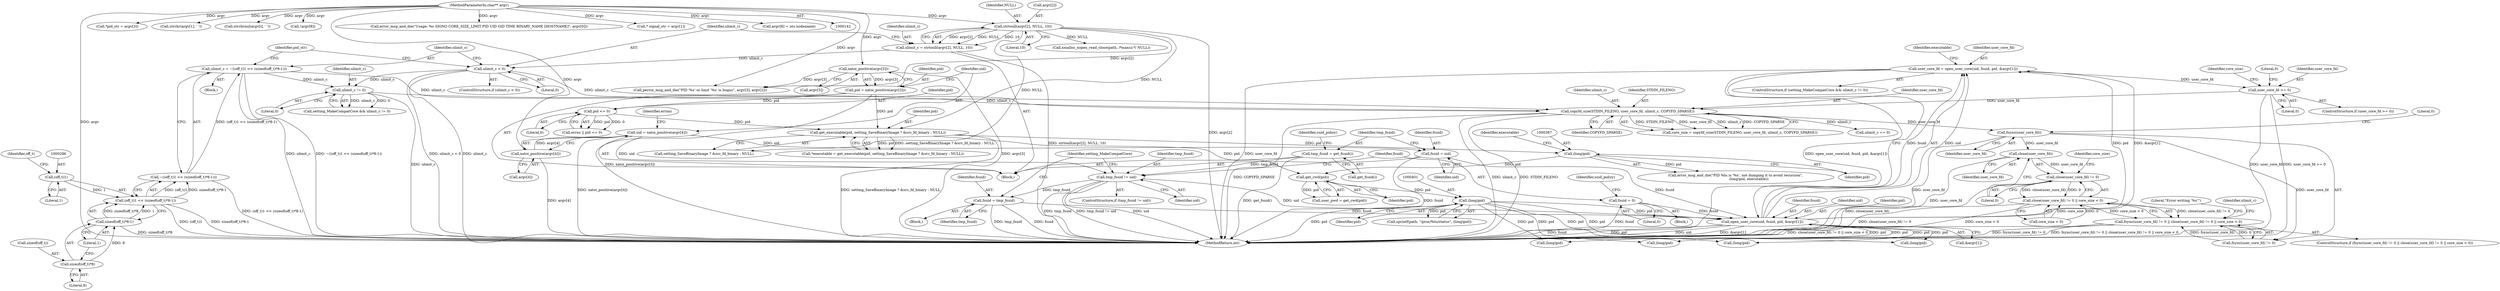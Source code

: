 digraph "0_abrt_4f2c1ddd3e3b81d2d5146b883115371f1cada9f9@API" {
"1001138" [label="(Call,close(user_core_fd))"];
"1001133" [label="(Call,fsync(user_core_fd))"];
"1001125" [label="(Call,copyfd_size(STDIN_FILENO, user_core_fd, ulimit_c, COPYFD_SPARSE))"];
"1001118" [label="(Call,user_core_fd >= 0)"];
"1000442" [label="(Call,user_core_fd = open_user_core(uid, fsuid, pid, &argv[1]))"];
"1000444" [label="(Call,open_user_core(uid, fsuid, pid, &argv[1]))"];
"1000421" [label="(Call,tmp_fsuid != uid)"];
"1000413" [label="(Call,tmp_fsuid = get_fsuid())"];
"1000308" [label="(Call,uid = xatoi_positive(argv[4]))"];
"1000310" [label="(Call,xatoi_positive(argv[4]))"];
"1000144" [label="(MethodParameterIn,char** argv)"];
"1000433" [label="(Call,fsuid = tmp_fsuid)"];
"1000425" [label="(Call,fsuid = 0)"];
"1000409" [label="(Call,fsuid = uid)"];
"1000400" [label="(Call,(long)pid)"];
"1000392" [label="(Call,get_cwd(pid))"];
"1000386" [label="(Call,(long)pid)"];
"1000370" [label="(Call,get_executable(pid, setting_SaveBinaryImage ? &src_fd_binary : NULL))"];
"1000317" [label="(Call,pid <= 0)"];
"1000301" [label="(Call,pid = xatoi_positive(argv[3]))"];
"1000303" [label="(Call,xatoi_positive(argv[3]))"];
"1000270" [label="(Call,strtoull(argv[2], NULL, 10))"];
"1000281" [label="(Call,ulimit_c = ~((off_t)1 << (sizeof(off_t)*8-1)))"];
"1000283" [label="(Call,~((off_t)1 << (sizeof(off_t)*8-1)))"];
"1000284" [label="(Call,(off_t)1 << (sizeof(off_t)*8-1))"];
"1000285" [label="(Call,(off_t)1)"];
"1000288" [label="(Call,sizeof(off_t)*8-1)"];
"1000289" [label="(Call,sizeof(off_t)*8)"];
"1000439" [label="(Call,ulimit_c != 0)"];
"1000277" [label="(Call,ulimit_c < 0)"];
"1000268" [label="(Call,ulimit_c = strtoull(argv[2], NULL, 10))"];
"1001137" [label="(Call,close(user_core_fd) != 0)"];
"1001136" [label="(Call,close(user_core_fd) != 0 || core_size < 0)"];
"1001131" [label="(Call,fsync(user_core_fd) != 0 || close(user_core_fd) != 0 || core_size < 0)"];
"1000295" [label="(Call,*pid_str = argv[3])"];
"1000441" [label="(Literal,0)"];
"1000454" [label="(Identifier,executable)"];
"1000177" [label="(Call,strchr(argv[1], ' '))"];
"1000413" [label="(Call,tmp_fsuid = get_fsuid())"];
"1001130" [label="(ControlStructure,if (fsync(user_core_fd) != 0 || close(user_core_fd) != 0 || core_size < 0))"];
"1000276" [label="(ControlStructure,if (ulimit_c < 0))"];
"1000368" [label="(Call,*executable = get_executable(pid, setting_SaveBinaryImage ? &src_fd_binary : NULL))"];
"1000274" [label="(Identifier,NULL)"];
"1001141" [label="(Call,core_size < 0)"];
"1000427" [label="(Literal,0)"];
"1000308" [label="(Call,uid = xatoi_positive(argv[4]))"];
"1000281" [label="(Call,ulimit_c = ~((off_t)1 << (sizeof(off_t)*8-1)))"];
"1000414" [label="(Identifier,tmp_fsuid)"];
"1000372" [label="(Call,setting_SaveBinaryImage ? &src_fd_binary : NULL)"];
"1000415" [label="(Call,get_fsuid())"];
"1000370" [label="(Call,get_executable(pid, setting_SaveBinaryImage ? &src_fd_binary : NULL))"];
"1001120" [label="(Literal,0)"];
"1000269" [label="(Identifier,ulimit_c)"];
"1000277" [label="(Call,ulimit_c < 0)"];
"1000421" [label="(Call,tmp_fsuid != uid)"];
"1000279" [label="(Literal,0)"];
"1000392" [label="(Call,get_cwd(pid))"];
"1000196" [label="(Call,strchrnul(argv[i], ' '))"];
"1000288" [label="(Call,sizeof(off_t)*8-1)"];
"1001135" [label="(Literal,0)"];
"1000402" [label="(Identifier,pid)"];
"1000424" [label="(Block,)"];
"1001132" [label="(Call,fsync(user_core_fd) != 0)"];
"1001133" [label="(Call,fsync(user_core_fd))"];
"1000393" [label="(Identifier,pid)"];
"1000418" [label="(Identifier,suid_policy)"];
"1000611" [label="(Call,(long)pid)"];
"1000410" [label="(Identifier,fsuid)"];
"1000296" [label="(Identifier,pid_str)"];
"1000442" [label="(Call,user_core_fd = open_user_core(uid, fsuid, pid, &argv[1]))"];
"1000444" [label="(Call,open_user_core(uid, fsuid, pid, &argv[1]))"];
"1000275" [label="(Literal,10)"];
"1000270" [label="(Call,strtoull(argv[2], NULL, 10))"];
"1001138" [label="(Call,close(user_core_fd))"];
"1001127" [label="(Identifier,user_core_fd)"];
"1000420" [label="(ControlStructure,if (tmp_fsuid != uid))"];
"1000309" [label="(Identifier,uid)"];
"1001124" [label="(Identifier,core_size)"];
"1000430" [label="(Identifier,suid_policy)"];
"1001140" [label="(Literal,0)"];
"1000280" [label="(Block,)"];
"1001129" [label="(Identifier,COPYFD_SPARSE)"];
"1001139" [label="(Identifier,user_core_fd)"];
"1001134" [label="(Identifier,user_core_fd)"];
"1000390" [label="(Call,user_pwd = get_cwd(pid))"];
"1000317" [label="(Call,pid <= 0)"];
"1000284" [label="(Call,(off_t)1 << (sizeof(off_t)*8-1))"];
"1000304" [label="(Call,argv[3])"];
"1001123" [label="(Call,core_size = copyfd_size(STDIN_FILENO, user_core_fd, ulimit_c, COPYFD_SPARSE))"];
"1000434" [label="(Identifier,fsuid)"];
"1001179" [label="(Literal,0)"];
"1001137" [label="(Call,close(user_core_fd) != 0)"];
"1000145" [label="(Block,)"];
"1000432" [label="(Block,)"];
"1000423" [label="(Identifier,uid)"];
"1000446" [label="(Identifier,fsuid)"];
"1000590" [label="(Call,(long)pid)"];
"1000283" [label="(Call,~((off_t)1 << (sizeof(off_t)*8-1)))"];
"1000386" [label="(Call,(long)pid)"];
"1000389" [label="(Identifier,executable)"];
"1001128" [label="(Identifier,ulimit_c)"];
"1000425" [label="(Call,fsuid = 0)"];
"1000384" [label="(Call,error_msg_and_die(\"PID %lu is '%s', not dumping it to avoid recursion\",\n                        (long)pid, executable))"];
"1000303" [label="(Call,xatoi_positive(argv[3]))"];
"1000371" [label="(Identifier,pid)"];
"1000426" [label="(Identifier,fsuid)"];
"1000405" [label="(Call,xmalloc_xopen_read_close(path, /*maxsz:*/ NULL))"];
"1000144" [label="(MethodParameterIn,char** argv)"];
"1000282" [label="(Identifier,ulimit_c)"];
"1000285" [label="(Call,(off_t)1)"];
"1001118" [label="(Call,user_core_fd >= 0)"];
"1000346" [label="(Call,!argv[8])"];
"1000271" [label="(Call,argv[2])"];
"1000411" [label="(Identifier,uid)"];
"1000292" [label="(Literal,8)"];
"1000287" [label="(Literal,1)"];
"1000436" [label="(ControlStructure,if (setting_MakeCompatCore && ulimit_c != 0))"];
"1001119" [label="(Identifier,user_core_fd)"];
"1000433" [label="(Call,fsuid = tmp_fsuid)"];
"1000438" [label="(Identifier,setting_MakeCompatCore)"];
"1000400" [label="(Call,(long)pid)"];
"1000301" [label="(Call,pid = xatoi_positive(argv[3]))"];
"1001146" [label="(Literal,\"Error writing '%s'\")"];
"1000445" [label="(Identifier,uid)"];
"1001142" [label="(Identifier,core_size)"];
"1001125" [label="(Call,copyfd_size(STDIN_FILENO, user_core_fd, ulimit_c, COPYFD_SPARSE))"];
"1000293" [label="(Literal,1)"];
"1001157" [label="(Identifier,ulimit_c)"];
"1001136" [label="(Call,close(user_core_fd) != 0 || core_size < 0)"];
"1000321" [label="(Call,perror_msg_and_die(\"PID '%s' or limit '%s' is bogus\", argv[3], argv[2]))"];
"1001171" [label="(Call,(long)pid)"];
"1000289" [label="(Call,sizeof(off_t)*8)"];
"1000409" [label="(Call,fsuid = uid)"];
"1000437" [label="(Call,setting_MakeCompatCore && ulimit_c != 0)"];
"1000318" [label="(Identifier,pid)"];
"1000315" [label="(Call,errno || pid <= 0)"];
"1001131" [label="(Call,fsync(user_core_fd) != 0 || close(user_core_fd) != 0 || core_size < 0)"];
"1000278" [label="(Identifier,ulimit_c)"];
"1000440" [label="(Identifier,ulimit_c)"];
"1000319" [label="(Literal,0)"];
"1000311" [label="(Call,argv[4])"];
"1000447" [label="(Identifier,pid)"];
"1000171" [label="(Call,error_msg_and_die(\"Usage: %s SIGNO CORE_SIZE_LIMIT PID UID GID TIME BINARY_NAME [HOSTNAME]\", argv[0]))"];
"1000448" [label="(Call,&argv[1])"];
"1000310" [label="(Call,xatoi_positive(argv[4]))"];
"1000257" [label="(Call,* signal_str = argv[1])"];
"1000302" [label="(Identifier,pid)"];
"1000397" [label="(Call,sprintf(path, \"/proc/%lu/status\", (long)pid))"];
"1000435" [label="(Identifier,tmp_fsuid)"];
"1001117" [label="(ControlStructure,if (user_core_fd >= 0))"];
"1000388" [label="(Identifier,pid)"];
"1001126" [label="(Identifier,STDIN_FILENO)"];
"1000291" [label="(Identifier,off_t)"];
"1001180" [label="(MethodReturn,int)"];
"1000443" [label="(Identifier,user_core_fd)"];
"1000290" [label="(Call,sizeof(off_t))"];
"1000422" [label="(Identifier,tmp_fsuid)"];
"1000354" [label="(Call,argv[8] = uts.nodename)"];
"1000268" [label="(Call,ulimit_c = strtoull(argv[2], NULL, 10))"];
"1000316" [label="(Identifier,errno)"];
"1000439" [label="(Call,ulimit_c != 0)"];
"1001156" [label="(Call,ulimit_c == 0)"];
"1000459" [label="(Call,(long)pid)"];
"1001138" -> "1001137"  [label="AST: "];
"1001138" -> "1001139"  [label="CFG: "];
"1001139" -> "1001138"  [label="AST: "];
"1001140" -> "1001138"  [label="CFG: "];
"1001138" -> "1001180"  [label="DDG: user_core_fd"];
"1001138" -> "1001137"  [label="DDG: user_core_fd"];
"1001133" -> "1001138"  [label="DDG: user_core_fd"];
"1001133" -> "1001132"  [label="AST: "];
"1001133" -> "1001134"  [label="CFG: "];
"1001134" -> "1001133"  [label="AST: "];
"1001135" -> "1001133"  [label="CFG: "];
"1001133" -> "1001180"  [label="DDG: user_core_fd"];
"1001133" -> "1001132"  [label="DDG: user_core_fd"];
"1001125" -> "1001133"  [label="DDG: user_core_fd"];
"1001125" -> "1001123"  [label="AST: "];
"1001125" -> "1001129"  [label="CFG: "];
"1001126" -> "1001125"  [label="AST: "];
"1001127" -> "1001125"  [label="AST: "];
"1001128" -> "1001125"  [label="AST: "];
"1001129" -> "1001125"  [label="AST: "];
"1001123" -> "1001125"  [label="CFG: "];
"1001125" -> "1001180"  [label="DDG: COPYFD_SPARSE"];
"1001125" -> "1001180"  [label="DDG: ulimit_c"];
"1001125" -> "1001180"  [label="DDG: STDIN_FILENO"];
"1001125" -> "1001123"  [label="DDG: STDIN_FILENO"];
"1001125" -> "1001123"  [label="DDG: user_core_fd"];
"1001125" -> "1001123"  [label="DDG: ulimit_c"];
"1001125" -> "1001123"  [label="DDG: COPYFD_SPARSE"];
"1001118" -> "1001125"  [label="DDG: user_core_fd"];
"1000281" -> "1001125"  [label="DDG: ulimit_c"];
"1000439" -> "1001125"  [label="DDG: ulimit_c"];
"1000277" -> "1001125"  [label="DDG: ulimit_c"];
"1001125" -> "1001156"  [label="DDG: ulimit_c"];
"1001118" -> "1001117"  [label="AST: "];
"1001118" -> "1001120"  [label="CFG: "];
"1001119" -> "1001118"  [label="AST: "];
"1001120" -> "1001118"  [label="AST: "];
"1001124" -> "1001118"  [label="CFG: "];
"1001179" -> "1001118"  [label="CFG: "];
"1001118" -> "1001180"  [label="DDG: user_core_fd"];
"1001118" -> "1001180"  [label="DDG: user_core_fd >= 0"];
"1000442" -> "1001118"  [label="DDG: user_core_fd"];
"1000442" -> "1000436"  [label="AST: "];
"1000442" -> "1000444"  [label="CFG: "];
"1000443" -> "1000442"  [label="AST: "];
"1000444" -> "1000442"  [label="AST: "];
"1000454" -> "1000442"  [label="CFG: "];
"1000442" -> "1001180"  [label="DDG: user_core_fd"];
"1000442" -> "1001180"  [label="DDG: open_user_core(uid, fsuid, pid, &argv[1])"];
"1000444" -> "1000442"  [label="DDG: uid"];
"1000444" -> "1000442"  [label="DDG: fsuid"];
"1000444" -> "1000442"  [label="DDG: pid"];
"1000444" -> "1000442"  [label="DDG: &argv[1]"];
"1000444" -> "1000448"  [label="CFG: "];
"1000445" -> "1000444"  [label="AST: "];
"1000446" -> "1000444"  [label="AST: "];
"1000447" -> "1000444"  [label="AST: "];
"1000448" -> "1000444"  [label="AST: "];
"1000444" -> "1001180"  [label="DDG: fsuid"];
"1000444" -> "1001180"  [label="DDG: pid"];
"1000444" -> "1001180"  [label="DDG: uid"];
"1000444" -> "1001180"  [label="DDG: &argv[1]"];
"1000421" -> "1000444"  [label="DDG: uid"];
"1000433" -> "1000444"  [label="DDG: fsuid"];
"1000425" -> "1000444"  [label="DDG: fsuid"];
"1000409" -> "1000444"  [label="DDG: fsuid"];
"1000400" -> "1000444"  [label="DDG: pid"];
"1000444" -> "1000459"  [label="DDG: pid"];
"1000444" -> "1000590"  [label="DDG: pid"];
"1000444" -> "1000611"  [label="DDG: pid"];
"1000444" -> "1001171"  [label="DDG: pid"];
"1000421" -> "1000420"  [label="AST: "];
"1000421" -> "1000423"  [label="CFG: "];
"1000422" -> "1000421"  [label="AST: "];
"1000423" -> "1000421"  [label="AST: "];
"1000426" -> "1000421"  [label="CFG: "];
"1000438" -> "1000421"  [label="CFG: "];
"1000421" -> "1001180"  [label="DDG: uid"];
"1000421" -> "1001180"  [label="DDG: tmp_fsuid"];
"1000421" -> "1001180"  [label="DDG: tmp_fsuid != uid"];
"1000413" -> "1000421"  [label="DDG: tmp_fsuid"];
"1000308" -> "1000421"  [label="DDG: uid"];
"1000421" -> "1000433"  [label="DDG: tmp_fsuid"];
"1000413" -> "1000145"  [label="AST: "];
"1000413" -> "1000415"  [label="CFG: "];
"1000414" -> "1000413"  [label="AST: "];
"1000415" -> "1000413"  [label="AST: "];
"1000418" -> "1000413"  [label="CFG: "];
"1000413" -> "1001180"  [label="DDG: get_fsuid()"];
"1000308" -> "1000145"  [label="AST: "];
"1000308" -> "1000310"  [label="CFG: "];
"1000309" -> "1000308"  [label="AST: "];
"1000310" -> "1000308"  [label="AST: "];
"1000316" -> "1000308"  [label="CFG: "];
"1000308" -> "1001180"  [label="DDG: xatoi_positive(argv[4])"];
"1000310" -> "1000308"  [label="DDG: argv[4]"];
"1000308" -> "1000409"  [label="DDG: uid"];
"1000310" -> "1000311"  [label="CFG: "];
"1000311" -> "1000310"  [label="AST: "];
"1000310" -> "1001180"  [label="DDG: argv[4]"];
"1000144" -> "1000310"  [label="DDG: argv"];
"1000144" -> "1000142"  [label="AST: "];
"1000144" -> "1001180"  [label="DDG: argv"];
"1000144" -> "1000171"  [label="DDG: argv"];
"1000144" -> "1000177"  [label="DDG: argv"];
"1000144" -> "1000196"  [label="DDG: argv"];
"1000144" -> "1000257"  [label="DDG: argv"];
"1000144" -> "1000270"  [label="DDG: argv"];
"1000144" -> "1000295"  [label="DDG: argv"];
"1000144" -> "1000303"  [label="DDG: argv"];
"1000144" -> "1000321"  [label="DDG: argv"];
"1000144" -> "1000346"  [label="DDG: argv"];
"1000144" -> "1000354"  [label="DDG: argv"];
"1000433" -> "1000432"  [label="AST: "];
"1000433" -> "1000435"  [label="CFG: "];
"1000434" -> "1000433"  [label="AST: "];
"1000435" -> "1000433"  [label="AST: "];
"1000438" -> "1000433"  [label="CFG: "];
"1000433" -> "1001180"  [label="DDG: fsuid"];
"1000433" -> "1001180"  [label="DDG: tmp_fsuid"];
"1000425" -> "1000424"  [label="AST: "];
"1000425" -> "1000427"  [label="CFG: "];
"1000426" -> "1000425"  [label="AST: "];
"1000427" -> "1000425"  [label="AST: "];
"1000430" -> "1000425"  [label="CFG: "];
"1000425" -> "1001180"  [label="DDG: fsuid"];
"1000409" -> "1000145"  [label="AST: "];
"1000409" -> "1000411"  [label="CFG: "];
"1000410" -> "1000409"  [label="AST: "];
"1000411" -> "1000409"  [label="AST: "];
"1000414" -> "1000409"  [label="CFG: "];
"1000409" -> "1001180"  [label="DDG: fsuid"];
"1000400" -> "1000397"  [label="AST: "];
"1000400" -> "1000402"  [label="CFG: "];
"1000401" -> "1000400"  [label="AST: "];
"1000402" -> "1000400"  [label="AST: "];
"1000397" -> "1000400"  [label="CFG: "];
"1000400" -> "1001180"  [label="DDG: pid"];
"1000400" -> "1000397"  [label="DDG: pid"];
"1000392" -> "1000400"  [label="DDG: pid"];
"1000400" -> "1000459"  [label="DDG: pid"];
"1000400" -> "1000590"  [label="DDG: pid"];
"1000400" -> "1000611"  [label="DDG: pid"];
"1000400" -> "1001171"  [label="DDG: pid"];
"1000392" -> "1000390"  [label="AST: "];
"1000392" -> "1000393"  [label="CFG: "];
"1000393" -> "1000392"  [label="AST: "];
"1000390" -> "1000392"  [label="CFG: "];
"1000392" -> "1000390"  [label="DDG: pid"];
"1000386" -> "1000392"  [label="DDG: pid"];
"1000370" -> "1000392"  [label="DDG: pid"];
"1000386" -> "1000384"  [label="AST: "];
"1000386" -> "1000388"  [label="CFG: "];
"1000387" -> "1000386"  [label="AST: "];
"1000388" -> "1000386"  [label="AST: "];
"1000389" -> "1000386"  [label="CFG: "];
"1000386" -> "1000384"  [label="DDG: pid"];
"1000370" -> "1000386"  [label="DDG: pid"];
"1000370" -> "1000368"  [label="AST: "];
"1000370" -> "1000372"  [label="CFG: "];
"1000371" -> "1000370"  [label="AST: "];
"1000372" -> "1000370"  [label="AST: "];
"1000368" -> "1000370"  [label="CFG: "];
"1000370" -> "1001180"  [label="DDG: setting_SaveBinaryImage ? &src_fd_binary : NULL"];
"1000370" -> "1000368"  [label="DDG: pid"];
"1000370" -> "1000368"  [label="DDG: setting_SaveBinaryImage ? &src_fd_binary : NULL"];
"1000317" -> "1000370"  [label="DDG: pid"];
"1000301" -> "1000370"  [label="DDG: pid"];
"1000270" -> "1000370"  [label="DDG: NULL"];
"1000317" -> "1000315"  [label="AST: "];
"1000317" -> "1000319"  [label="CFG: "];
"1000318" -> "1000317"  [label="AST: "];
"1000319" -> "1000317"  [label="AST: "];
"1000315" -> "1000317"  [label="CFG: "];
"1000317" -> "1000315"  [label="DDG: pid"];
"1000317" -> "1000315"  [label="DDG: 0"];
"1000301" -> "1000317"  [label="DDG: pid"];
"1000301" -> "1000145"  [label="AST: "];
"1000301" -> "1000303"  [label="CFG: "];
"1000302" -> "1000301"  [label="AST: "];
"1000303" -> "1000301"  [label="AST: "];
"1000309" -> "1000301"  [label="CFG: "];
"1000301" -> "1001180"  [label="DDG: xatoi_positive(argv[3])"];
"1000303" -> "1000301"  [label="DDG: argv[3]"];
"1000303" -> "1000304"  [label="CFG: "];
"1000304" -> "1000303"  [label="AST: "];
"1000303" -> "1001180"  [label="DDG: argv[3]"];
"1000303" -> "1000321"  [label="DDG: argv[3]"];
"1000270" -> "1000268"  [label="AST: "];
"1000270" -> "1000275"  [label="CFG: "];
"1000271" -> "1000270"  [label="AST: "];
"1000274" -> "1000270"  [label="AST: "];
"1000275" -> "1000270"  [label="AST: "];
"1000268" -> "1000270"  [label="CFG: "];
"1000270" -> "1001180"  [label="DDG: argv[2]"];
"1000270" -> "1000268"  [label="DDG: argv[2]"];
"1000270" -> "1000268"  [label="DDG: NULL"];
"1000270" -> "1000268"  [label="DDG: 10"];
"1000270" -> "1000321"  [label="DDG: argv[2]"];
"1000270" -> "1000372"  [label="DDG: NULL"];
"1000270" -> "1000405"  [label="DDG: NULL"];
"1000281" -> "1000280"  [label="AST: "];
"1000281" -> "1000283"  [label="CFG: "];
"1000282" -> "1000281"  [label="AST: "];
"1000283" -> "1000281"  [label="AST: "];
"1000296" -> "1000281"  [label="CFG: "];
"1000281" -> "1001180"  [label="DDG: ulimit_c"];
"1000281" -> "1001180"  [label="DDG: ~((off_t)1 << (sizeof(off_t)*8-1))"];
"1000283" -> "1000281"  [label="DDG: (off_t)1 << (sizeof(off_t)*8-1)"];
"1000281" -> "1000439"  [label="DDG: ulimit_c"];
"1000283" -> "1000284"  [label="CFG: "];
"1000284" -> "1000283"  [label="AST: "];
"1000283" -> "1001180"  [label="DDG: (off_t)1 << (sizeof(off_t)*8-1)"];
"1000284" -> "1000283"  [label="DDG: (off_t)1"];
"1000284" -> "1000283"  [label="DDG: sizeof(off_t)*8-1"];
"1000284" -> "1000288"  [label="CFG: "];
"1000285" -> "1000284"  [label="AST: "];
"1000288" -> "1000284"  [label="AST: "];
"1000284" -> "1001180"  [label="DDG: (off_t)1"];
"1000284" -> "1001180"  [label="DDG: sizeof(off_t)*8-1"];
"1000285" -> "1000284"  [label="DDG: 1"];
"1000288" -> "1000284"  [label="DDG: sizeof(off_t)*8"];
"1000288" -> "1000284"  [label="DDG: 1"];
"1000285" -> "1000287"  [label="CFG: "];
"1000286" -> "1000285"  [label="AST: "];
"1000287" -> "1000285"  [label="AST: "];
"1000291" -> "1000285"  [label="CFG: "];
"1000288" -> "1000293"  [label="CFG: "];
"1000289" -> "1000288"  [label="AST: "];
"1000293" -> "1000288"  [label="AST: "];
"1000288" -> "1001180"  [label="DDG: sizeof(off_t)*8"];
"1000289" -> "1000288"  [label="DDG: 8"];
"1000289" -> "1000292"  [label="CFG: "];
"1000290" -> "1000289"  [label="AST: "];
"1000292" -> "1000289"  [label="AST: "];
"1000293" -> "1000289"  [label="CFG: "];
"1000439" -> "1000437"  [label="AST: "];
"1000439" -> "1000441"  [label="CFG: "];
"1000440" -> "1000439"  [label="AST: "];
"1000441" -> "1000439"  [label="AST: "];
"1000437" -> "1000439"  [label="CFG: "];
"1000439" -> "1001180"  [label="DDG: ulimit_c"];
"1000439" -> "1000437"  [label="DDG: ulimit_c"];
"1000439" -> "1000437"  [label="DDG: 0"];
"1000277" -> "1000439"  [label="DDG: ulimit_c"];
"1000277" -> "1000276"  [label="AST: "];
"1000277" -> "1000279"  [label="CFG: "];
"1000278" -> "1000277"  [label="AST: "];
"1000279" -> "1000277"  [label="AST: "];
"1000282" -> "1000277"  [label="CFG: "];
"1000296" -> "1000277"  [label="CFG: "];
"1000277" -> "1001180"  [label="DDG: ulimit_c"];
"1000277" -> "1001180"  [label="DDG: ulimit_c < 0"];
"1000268" -> "1000277"  [label="DDG: ulimit_c"];
"1000268" -> "1000145"  [label="AST: "];
"1000269" -> "1000268"  [label="AST: "];
"1000278" -> "1000268"  [label="CFG: "];
"1000268" -> "1001180"  [label="DDG: strtoull(argv[2], NULL, 10)"];
"1001137" -> "1001136"  [label="AST: "];
"1001137" -> "1001140"  [label="CFG: "];
"1001140" -> "1001137"  [label="AST: "];
"1001142" -> "1001137"  [label="CFG: "];
"1001136" -> "1001137"  [label="CFG: "];
"1001137" -> "1001180"  [label="DDG: close(user_core_fd)"];
"1001137" -> "1001136"  [label="DDG: close(user_core_fd)"];
"1001137" -> "1001136"  [label="DDG: 0"];
"1001136" -> "1001131"  [label="AST: "];
"1001136" -> "1001141"  [label="CFG: "];
"1001141" -> "1001136"  [label="AST: "];
"1001131" -> "1001136"  [label="CFG: "];
"1001136" -> "1001180"  [label="DDG: close(user_core_fd) != 0"];
"1001136" -> "1001180"  [label="DDG: core_size < 0"];
"1001136" -> "1001131"  [label="DDG: close(user_core_fd) != 0"];
"1001136" -> "1001131"  [label="DDG: core_size < 0"];
"1001141" -> "1001136"  [label="DDG: core_size"];
"1001141" -> "1001136"  [label="DDG: 0"];
"1001131" -> "1001130"  [label="AST: "];
"1001131" -> "1001132"  [label="CFG: "];
"1001132" -> "1001131"  [label="AST: "];
"1001146" -> "1001131"  [label="CFG: "];
"1001157" -> "1001131"  [label="CFG: "];
"1001131" -> "1001180"  [label="DDG: close(user_core_fd) != 0 || core_size < 0"];
"1001131" -> "1001180"  [label="DDG: fsync(user_core_fd) != 0"];
"1001131" -> "1001180"  [label="DDG: fsync(user_core_fd) != 0 || close(user_core_fd) != 0 || core_size < 0"];
"1001132" -> "1001131"  [label="DDG: fsync(user_core_fd)"];
"1001132" -> "1001131"  [label="DDG: 0"];
}
